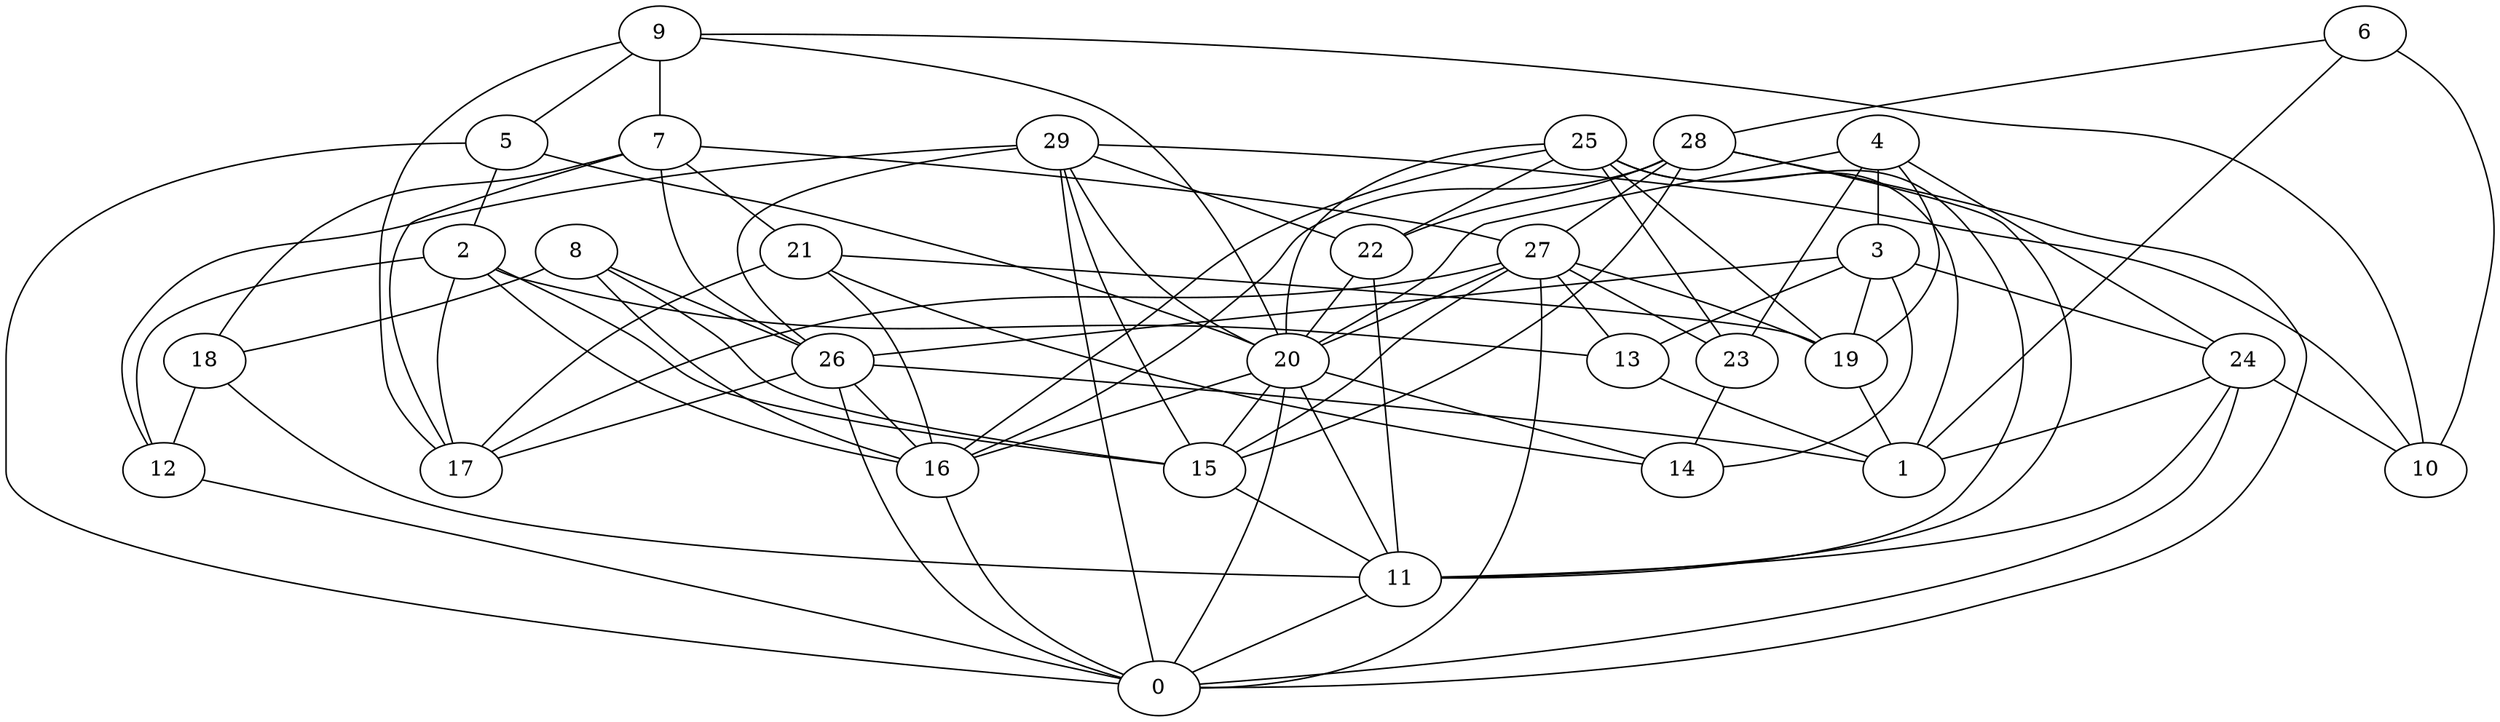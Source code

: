 digraph GG_graph {

subgraph G_graph {
edge [color = black]
"18" -> "11" [dir = none]
"22" -> "11" [dir = none]
"9" -> "17" [dir = none]
"29" -> "12" [dir = none]
"29" -> "20" [dir = none]
"28" -> "15" [dir = none]
"28" -> "16" [dir = none]
"28" -> "27" [dir = none]
"26" -> "0" [dir = none]
"20" -> "0" [dir = none]
"8" -> "16" [dir = none]
"25" -> "1" [dir = none]
"2" -> "16" [dir = none]
"19" -> "1" [dir = none]
"3" -> "13" [dir = none]
"3" -> "26" [dir = none]
"6" -> "28" [dir = none]
"27" -> "20" [dir = none]
"27" -> "19" [dir = none]
"7" -> "18" [dir = none]
"7" -> "17" [dir = none]
"7" -> "27" [dir = none]
"5" -> "20" [dir = none]
"24" -> "10" [dir = none]
"24" -> "11" [dir = none]
"4" -> "23" [dir = none]
"4" -> "20" [dir = none]
"21" -> "14" [dir = none]
"21" -> "16" [dir = none]
"11" -> "0" [dir = none]
"25" -> "16" [dir = none]
"3" -> "24" [dir = none]
"27" -> "23" [dir = none]
"9" -> "5" [dir = none]
"13" -> "1" [dir = none]
"27" -> "13" [dir = none]
"29" -> "0" [dir = none]
"22" -> "20" [dir = none]
"8" -> "18" [dir = none]
"28" -> "22" [dir = none]
"21" -> "17" [dir = none]
"4" -> "3" [dir = none]
"2" -> "15" [dir = none]
"2" -> "17" [dir = none]
"4" -> "24" [dir = none]
"25" -> "23" [dir = none]
"3" -> "19" [dir = none]
"25" -> "11" [dir = none]
"6" -> "1" [dir = none]
"2" -> "12" [dir = none]
"9" -> "7" [dir = none]
"20" -> "11" [dir = none]
"23" -> "14" [dir = none]
"9" -> "10" [dir = none]
"5" -> "2" [dir = none]
"9" -> "20" [dir = none]
"26" -> "1" [dir = none]
"24" -> "0" [dir = none]
"29" -> "26" [dir = none]
"27" -> "15" [dir = none]
"26" -> "16" [dir = none]
"29" -> "10" [dir = none]
"20" -> "16" [dir = none]
"5" -> "0" [dir = none]
"7" -> "21" [dir = none]
"8" -> "26" [dir = none]
"29" -> "15" [dir = none]
"12" -> "0" [dir = none]
"16" -> "0" [dir = none]
"20" -> "15" [dir = none]
"26" -> "17" [dir = none]
"18" -> "12" [dir = none]
"6" -> "10" [dir = none]
"28" -> "11" [dir = none]
"25" -> "19" [dir = none]
"24" -> "1" [dir = none]
"2" -> "13" [dir = none]
"21" -> "19" [dir = none]
"28" -> "0" [dir = none]
"7" -> "26" [dir = none]
"25" -> "20" [dir = none]
"27" -> "0" [dir = none]
"29" -> "22" [dir = none]
"4" -> "19" [dir = none]
"15" -> "11" [dir = none]
"25" -> "22" [dir = none]
"20" -> "14" [dir = none]
"27" -> "17" [dir = none]
"8" -> "15" [dir = none]
"3" -> "14" [dir = none]
}

}
